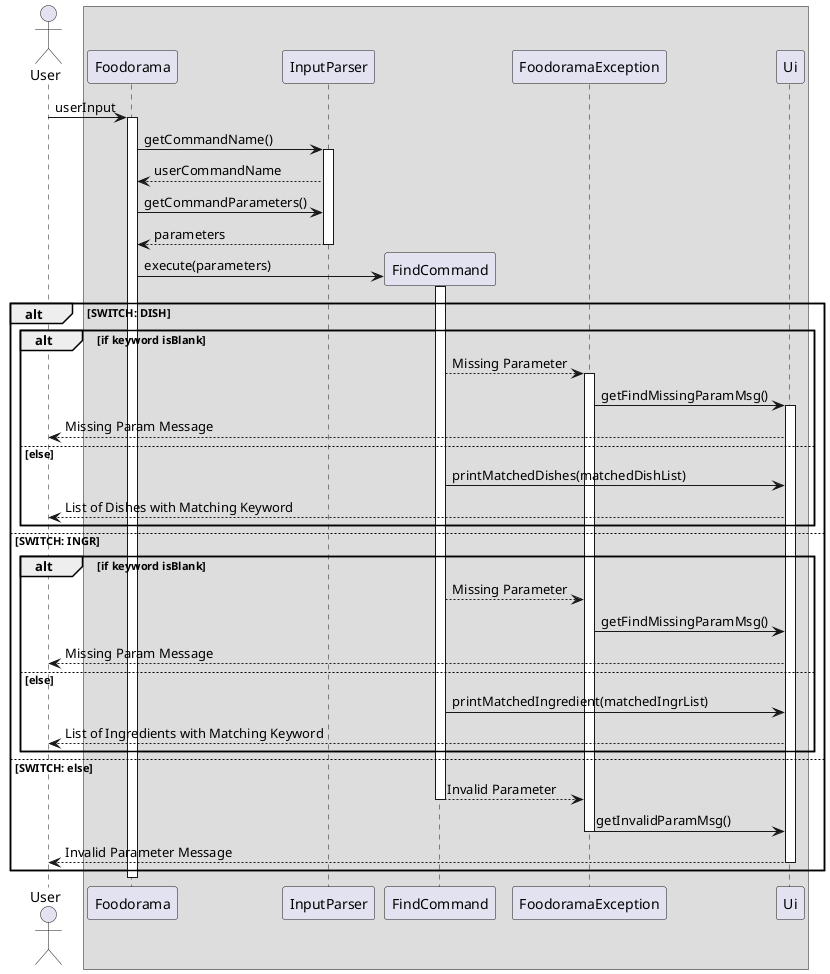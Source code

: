 @startuml
'https://plantuml.com/sequence-diagram

actor User
Box
User -> Foodorama: userInput
activate Foodorama
Foodorama -> InputParser: getCommandName()
activate InputParser
Foodorama <-- InputParser: userCommandName
Foodorama -> InputParser: getCommandParameters()
return parameters
create FindCommand
Foodorama -> FindCommand: execute(parameters)
deactivate InputParser
activate FindCommand

alt SWITCH: DISH
    alt if keyword isBlank
        FindCommand --> FoodoramaException: Missing Parameter
        activate FoodoramaException
        FoodoramaException -> Ui: getFindMissingParamMsg()
    activate Ui
        User <-- Ui: Missing Param Message
    else else
        FindCommand -> Ui: printMatchedDishes(matchedDishList)
        User <-- Ui: List of Dishes with Matching Keyword
    end

else SWITCH: INGR
    alt if keyword isBlank
        FindCommand --> FoodoramaException: Missing Parameter
        FoodoramaException -> Ui: getFindMissingParamMsg()
        User <-- Ui: Missing Param Message
    else else
        FindCommand -> Ui: printMatchedIngredient(matchedIngrList)
        User <-- Ui: List of Ingredients with Matching Keyword
    end

else SWITCH: else
    FindCommand --> FoodoramaException: Invalid Parameter
    deactivate FindCommand

    FoodoramaException -> Ui: getInvalidParamMsg()
    deactivate FoodoramaException
    User <-- Ui: Invalid Parameter Message
    deactivate Ui
end

deactivate Foodorama

@enduml